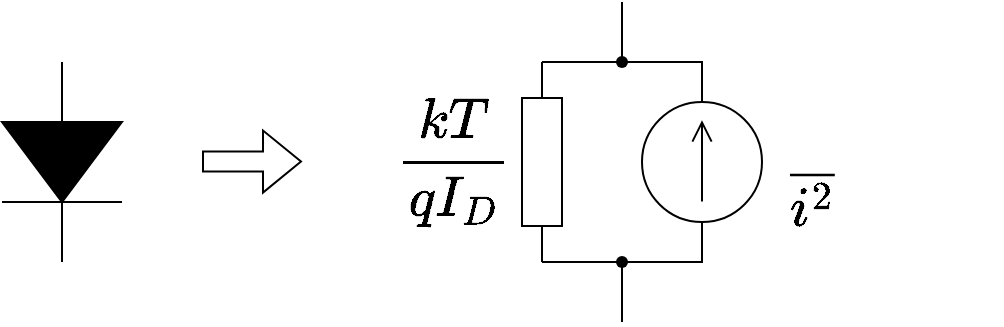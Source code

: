 <mxfile version="20.7.4" type="device"><diagram id="64J4lemQFPzqk04NpFZE" name="ページ1"><mxGraphModel dx="925" dy="539" grid="1" gridSize="10" guides="1" tooltips="1" connect="1" arrows="1" fold="1" page="1" pageScale="1" pageWidth="1169" pageHeight="827" math="1" shadow="0"><root><mxCell id="0"/><mxCell id="1" parent="0"/><mxCell id="OWeCV1uFNFjuB_uoaV86-1" value="" style="pointerEvents=1;fillColor=strokeColor;verticalLabelPosition=bottom;shadow=0;dashed=0;align=center;html=1;verticalAlign=top;shape=mxgraph.electrical.diodes.diode;direction=south;" vertex="1" parent="1"><mxGeometry x="290" y="190" width="60" height="100" as="geometry"/></mxCell><mxCell id="OWeCV1uFNFjuB_uoaV86-4" style="edgeStyle=orthogonalEdgeStyle;rounded=0;orthogonalLoop=1;jettySize=auto;html=1;exitX=0;exitY=0.5;exitDx=0;exitDy=0;exitPerimeter=0;entryX=0.5;entryY=1;entryDx=0;entryDy=0;entryPerimeter=0;endArrow=none;endFill=0;" edge="1" parent="1" source="OWeCV1uFNFjuB_uoaV86-2" target="OWeCV1uFNFjuB_uoaV86-3"><mxGeometry relative="1" as="geometry"><Array as="points"><mxPoint x="640" y="190"/></Array></mxGeometry></mxCell><mxCell id="OWeCV1uFNFjuB_uoaV86-5" style="edgeStyle=orthogonalEdgeStyle;shape=connector;rounded=0;orthogonalLoop=1;jettySize=auto;html=1;exitX=1;exitY=0.5;exitDx=0;exitDy=0;exitPerimeter=0;entryX=0.5;entryY=0;entryDx=0;entryDy=0;entryPerimeter=0;labelBackgroundColor=default;strokeColor=default;fontFamily=Helvetica;fontSize=11;fontColor=default;endArrow=none;endFill=0;" edge="1" parent="1" source="OWeCV1uFNFjuB_uoaV86-2" target="OWeCV1uFNFjuB_uoaV86-3"><mxGeometry relative="1" as="geometry"><Array as="points"><mxPoint x="640" y="290"/></Array></mxGeometry></mxCell><mxCell id="OWeCV1uFNFjuB_uoaV86-2" value="" style="pointerEvents=1;verticalLabelPosition=bottom;shadow=0;dashed=0;align=center;html=1;verticalAlign=top;shape=mxgraph.electrical.resistors.resistor_1;direction=south;" vertex="1" parent="1"><mxGeometry x="550" y="190" width="20" height="100" as="geometry"/></mxCell><mxCell id="OWeCV1uFNFjuB_uoaV86-3" value="" style="pointerEvents=1;verticalLabelPosition=bottom;shadow=0;dashed=0;align=center;html=1;verticalAlign=top;shape=mxgraph.electrical.signal_sources.source;aspect=fixed;points=[[0.5,0,0],[1,0.5,0],[0.5,1,0],[0,0.5,0]];elSignalType=dc2;direction=west;" vertex="1" parent="1"><mxGeometry x="610" y="210" width="60" height="60" as="geometry"/></mxCell><mxCell id="OWeCV1uFNFjuB_uoaV86-6" value="" style="endArrow=none;html=1;rounded=0;labelBackgroundColor=default;strokeColor=default;fontFamily=Helvetica;fontSize=11;fontColor=default;shape=connector;" edge="1" parent="1"><mxGeometry width="50" height="50" relative="1" as="geometry"><mxPoint x="600" y="320" as="sourcePoint"/><mxPoint x="600" y="290" as="targetPoint"/></mxGeometry></mxCell><mxCell id="OWeCV1uFNFjuB_uoaV86-7" value="" style="endArrow=none;html=1;rounded=0;labelBackgroundColor=default;strokeColor=default;fontFamily=Helvetica;fontSize=11;fontColor=default;shape=connector;" edge="1" parent="1"><mxGeometry x="-0.333" y="-50" width="50" height="50" relative="1" as="geometry"><mxPoint x="600" y="190" as="sourcePoint"/><mxPoint x="600" y="160" as="targetPoint"/><mxPoint as="offset"/></mxGeometry></mxCell><mxCell id="OWeCV1uFNFjuB_uoaV86-9" value="" style="shape=waypoint;sketch=0;fillStyle=solid;size=6;pointerEvents=1;points=[];fillColor=none;resizable=0;rotatable=0;perimeter=centerPerimeter;snapToPoint=1;fontFamily=Helvetica;fontSize=11;fontColor=default;" vertex="1" parent="1"><mxGeometry x="580" y="270" width="40" height="40" as="geometry"/></mxCell><mxCell id="OWeCV1uFNFjuB_uoaV86-10" value="" style="shape=waypoint;sketch=0;fillStyle=solid;size=6;pointerEvents=1;points=[];fillColor=none;resizable=0;rotatable=0;perimeter=centerPerimeter;snapToPoint=1;fontFamily=Helvetica;fontSize=11;fontColor=default;" vertex="1" parent="1"><mxGeometry x="580" y="170" width="40" height="40" as="geometry"/></mxCell><mxCell id="OWeCV1uFNFjuB_uoaV86-11" value="" style="shape=flexArrow;endArrow=classic;html=1;rounded=0;labelBackgroundColor=default;strokeColor=default;fontFamily=Helvetica;fontSize=11;fontColor=default;" edge="1" parent="1"><mxGeometry width="50" height="50" relative="1" as="geometry"><mxPoint x="390" y="239.78" as="sourcePoint"/><mxPoint x="440" y="239.78" as="targetPoint"/></mxGeometry></mxCell><mxCell id="OWeCV1uFNFjuB_uoaV86-12" value="&lt;font style=&quot;font-size: 24px;&quot;&gt;`\overline{i^{2}}`&lt;/font&gt;" style="text;html=1;align=center;verticalAlign=middle;resizable=0;points=[];autosize=1;strokeColor=none;fillColor=none;fontSize=11;fontFamily=Helvetica;fontColor=default;" vertex="1" parent="1"><mxGeometry x="600" y="240" width="190" height="40" as="geometry"/></mxCell><mxCell id="OWeCV1uFNFjuB_uoaV86-13" value="&lt;span style=&quot;font-size: 24px;&quot;&gt;`\frac{kT}{qI_{D}}`&lt;/span&gt;" style="text;html=1;align=center;verticalAlign=middle;resizable=0;points=[];autosize=1;strokeColor=none;fillColor=none;fontSize=11;fontFamily=Helvetica;fontColor=default;" vertex="1" parent="1"><mxGeometry x="410" y="220" width="210" height="40" as="geometry"/></mxCell></root></mxGraphModel></diagram></mxfile>